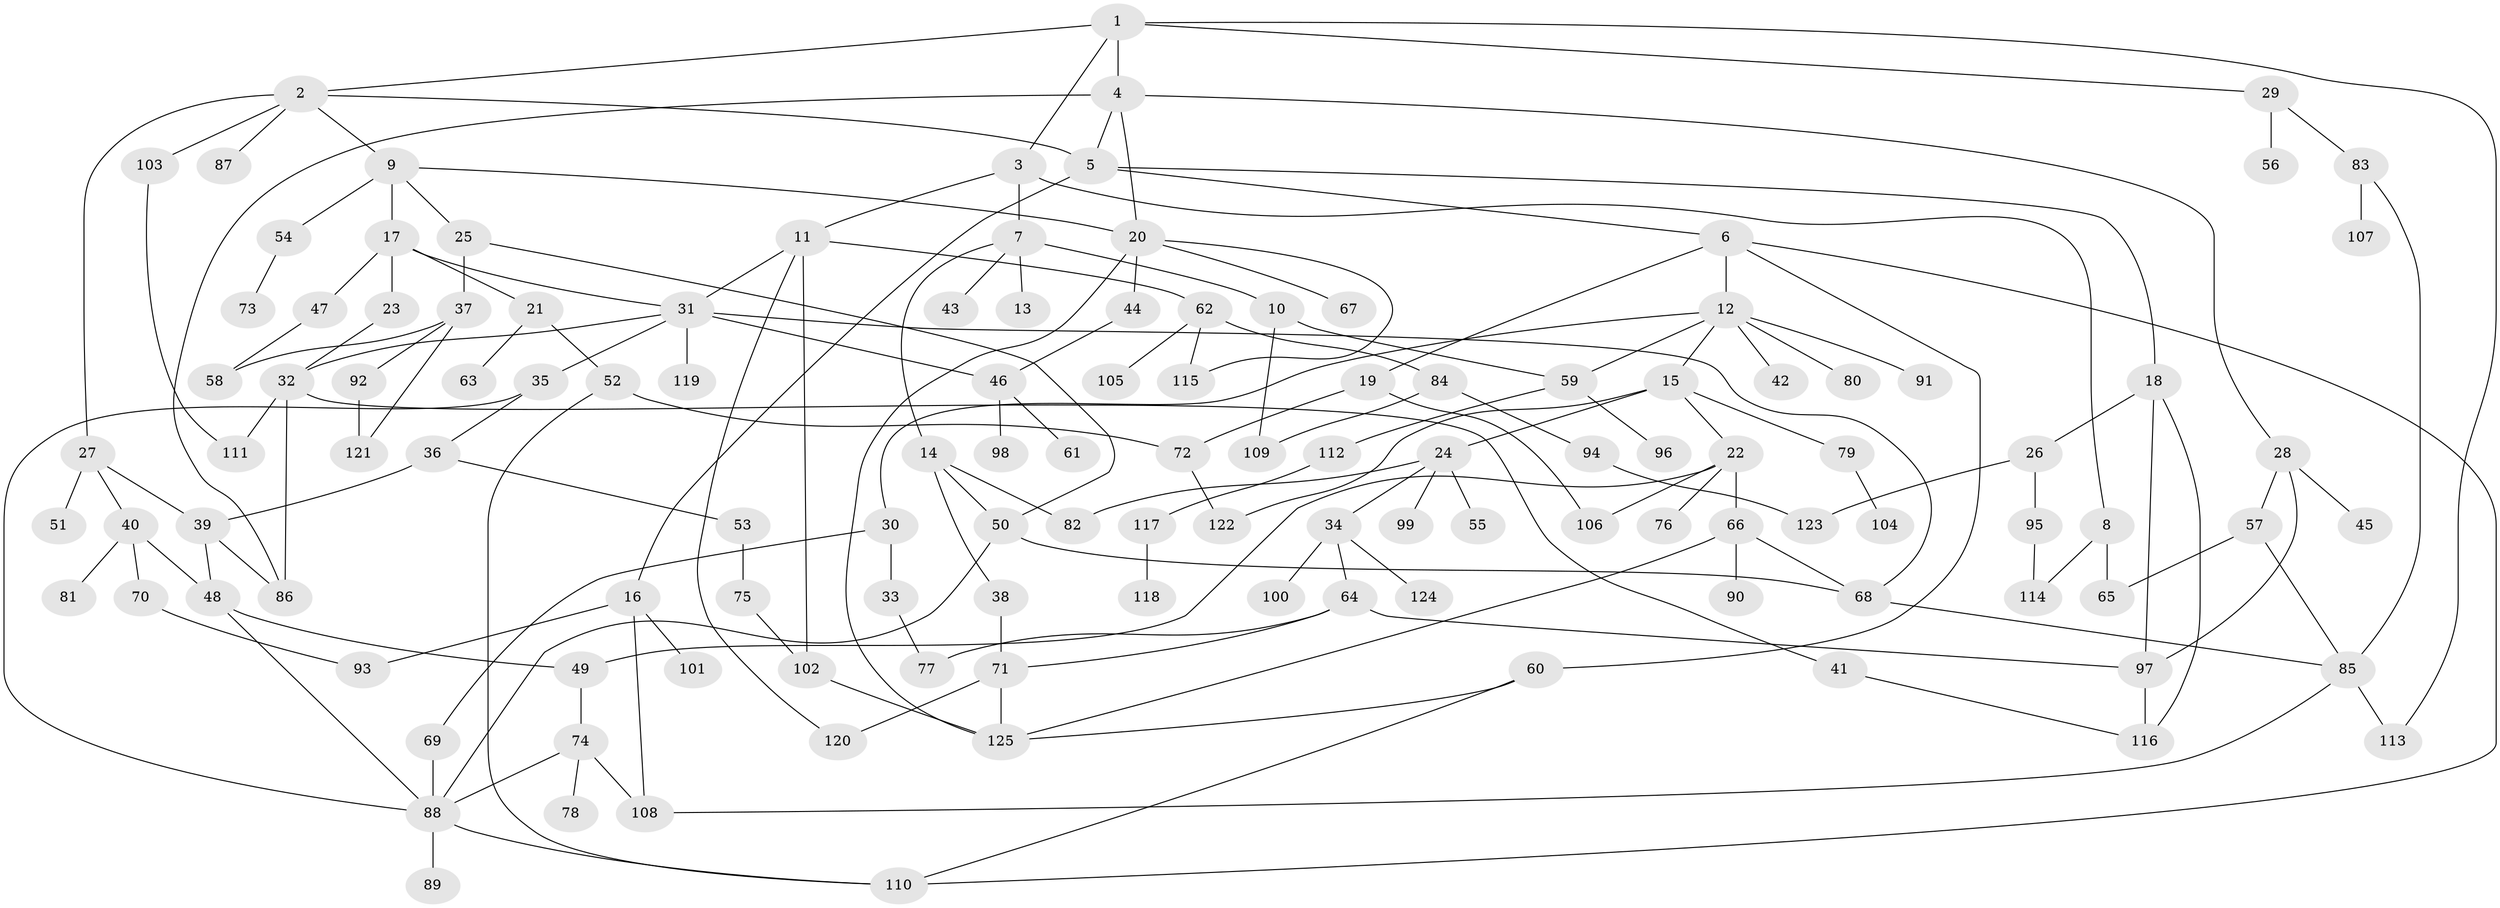 // coarse degree distribution, {8: 0.0784313725490196, 5: 0.11764705882352941, 7: 0.0196078431372549, 3: 0.3137254901960784, 4: 0.0784313725490196, 6: 0.11764705882352941, 2: 0.21568627450980393, 1: 0.058823529411764705}
// Generated by graph-tools (version 1.1) at 2025/49/03/04/25 22:49:07]
// undirected, 125 vertices, 175 edges
graph export_dot {
  node [color=gray90,style=filled];
  1;
  2;
  3;
  4;
  5;
  6;
  7;
  8;
  9;
  10;
  11;
  12;
  13;
  14;
  15;
  16;
  17;
  18;
  19;
  20;
  21;
  22;
  23;
  24;
  25;
  26;
  27;
  28;
  29;
  30;
  31;
  32;
  33;
  34;
  35;
  36;
  37;
  38;
  39;
  40;
  41;
  42;
  43;
  44;
  45;
  46;
  47;
  48;
  49;
  50;
  51;
  52;
  53;
  54;
  55;
  56;
  57;
  58;
  59;
  60;
  61;
  62;
  63;
  64;
  65;
  66;
  67;
  68;
  69;
  70;
  71;
  72;
  73;
  74;
  75;
  76;
  77;
  78;
  79;
  80;
  81;
  82;
  83;
  84;
  85;
  86;
  87;
  88;
  89;
  90;
  91;
  92;
  93;
  94;
  95;
  96;
  97;
  98;
  99;
  100;
  101;
  102;
  103;
  104;
  105;
  106;
  107;
  108;
  109;
  110;
  111;
  112;
  113;
  114;
  115;
  116;
  117;
  118;
  119;
  120;
  121;
  122;
  123;
  124;
  125;
  1 -- 2;
  1 -- 3;
  1 -- 4;
  1 -- 29;
  1 -- 113;
  2 -- 5;
  2 -- 9;
  2 -- 27;
  2 -- 87;
  2 -- 103;
  3 -- 7;
  3 -- 8;
  3 -- 11;
  4 -- 20;
  4 -- 28;
  4 -- 86;
  4 -- 5;
  5 -- 6;
  5 -- 16;
  5 -- 18;
  6 -- 12;
  6 -- 19;
  6 -- 60;
  6 -- 110;
  7 -- 10;
  7 -- 13;
  7 -- 14;
  7 -- 43;
  8 -- 65;
  8 -- 114;
  9 -- 17;
  9 -- 25;
  9 -- 54;
  9 -- 20;
  10 -- 59;
  10 -- 109;
  11 -- 31;
  11 -- 62;
  11 -- 120;
  11 -- 102;
  12 -- 15;
  12 -- 30;
  12 -- 42;
  12 -- 80;
  12 -- 91;
  12 -- 59;
  14 -- 38;
  14 -- 50;
  14 -- 82;
  15 -- 22;
  15 -- 24;
  15 -- 79;
  15 -- 122;
  16 -- 93;
  16 -- 101;
  16 -- 108;
  17 -- 21;
  17 -- 23;
  17 -- 47;
  17 -- 31;
  18 -- 26;
  18 -- 97;
  18 -- 116;
  19 -- 106;
  19 -- 72;
  20 -- 44;
  20 -- 67;
  20 -- 125;
  20 -- 115;
  21 -- 52;
  21 -- 63;
  22 -- 49;
  22 -- 66;
  22 -- 76;
  22 -- 106;
  23 -- 32;
  24 -- 34;
  24 -- 55;
  24 -- 82;
  24 -- 99;
  25 -- 37;
  25 -- 50;
  26 -- 95;
  26 -- 123;
  27 -- 39;
  27 -- 40;
  27 -- 51;
  28 -- 45;
  28 -- 57;
  28 -- 97;
  29 -- 56;
  29 -- 83;
  30 -- 33;
  30 -- 69;
  31 -- 35;
  31 -- 46;
  31 -- 119;
  31 -- 68;
  31 -- 32;
  32 -- 41;
  32 -- 86;
  32 -- 111;
  33 -- 77;
  34 -- 64;
  34 -- 100;
  34 -- 124;
  35 -- 36;
  35 -- 88;
  36 -- 53;
  36 -- 39;
  37 -- 58;
  37 -- 92;
  37 -- 121;
  38 -- 71;
  39 -- 48;
  39 -- 86;
  40 -- 70;
  40 -- 81;
  40 -- 48;
  41 -- 116;
  44 -- 46;
  46 -- 61;
  46 -- 98;
  47 -- 58;
  48 -- 49;
  48 -- 88;
  49 -- 74;
  50 -- 88;
  50 -- 68;
  52 -- 72;
  52 -- 110;
  53 -- 75;
  54 -- 73;
  57 -- 85;
  57 -- 65;
  59 -- 96;
  59 -- 112;
  60 -- 125;
  60 -- 110;
  62 -- 84;
  62 -- 105;
  62 -- 115;
  64 -- 97;
  64 -- 71;
  64 -- 77;
  66 -- 68;
  66 -- 90;
  66 -- 125;
  68 -- 85;
  69 -- 88;
  70 -- 93;
  71 -- 120;
  71 -- 125;
  72 -- 122;
  74 -- 78;
  74 -- 88;
  74 -- 108;
  75 -- 102;
  79 -- 104;
  83 -- 107;
  83 -- 85;
  84 -- 94;
  84 -- 109;
  85 -- 108;
  85 -- 113;
  88 -- 89;
  88 -- 110;
  92 -- 121;
  94 -- 123;
  95 -- 114;
  97 -- 116;
  102 -- 125;
  103 -- 111;
  112 -- 117;
  117 -- 118;
}
